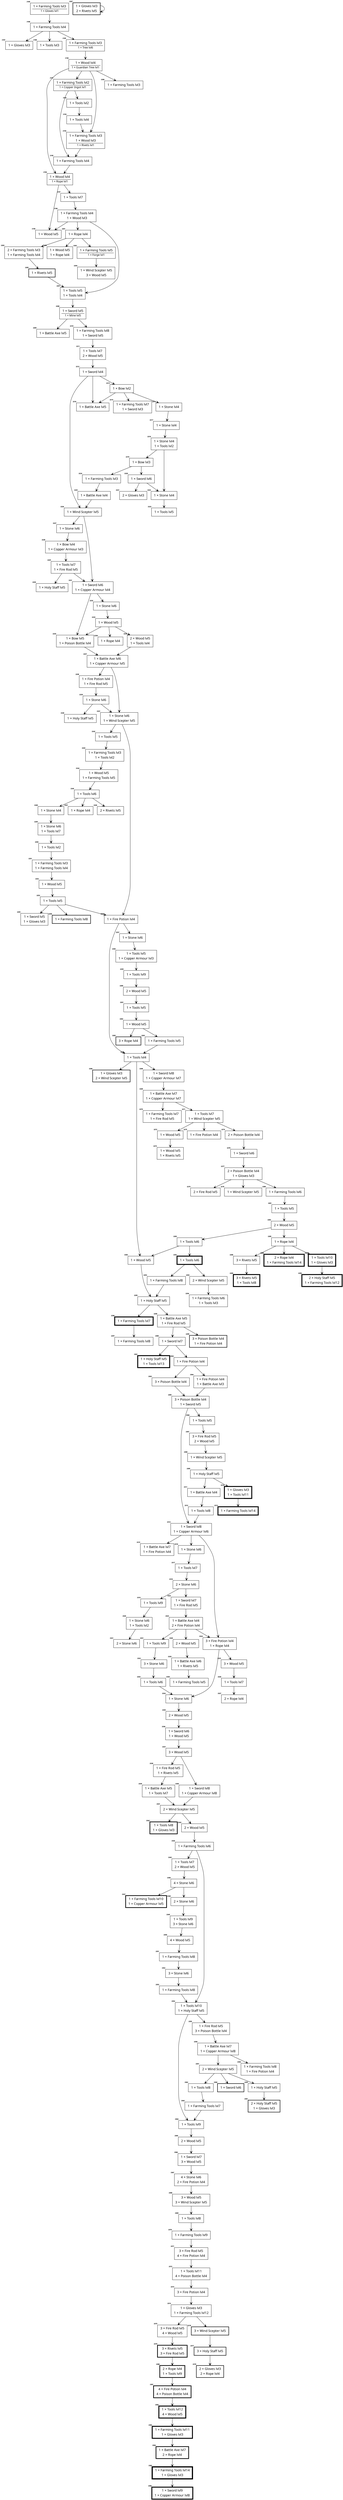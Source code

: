 digraph {
	node [shape=box, fontname="Charter", fontsize=14]
	edge [arrowhead=vee]
	2185 [penwidth=1.0, label=<<TABLE BORDER="0"><TR><TD>1 × Farming Tools lvl3</TD></TR><HR/><TR><TD><FONT POINT-SIZE="12">1 × Gloves lvl1</FONT></TD></TR></TABLE>>, xlabel=<<FONT POINT-SIZE="7"><B>\N</B></FONT>>]
	2186 [penwidth=1.0, label=<<TABLE BORDER="0"><TR><TD>1 × Farming Tools lvl4</TD></TR></TABLE>>, xlabel=<<FONT POINT-SIZE="7"><B>\N</B></FONT>>]
	2185 -> 2186
	2187 [penwidth=1.0, label=<<TABLE BORDER="0"><TR><TD>1 × Gloves lvl3</TD></TR></TABLE>>, xlabel=<<FONT POINT-SIZE="7"><B>\N</B></FONT>>]
	2186 -> 2187
	2188 [penwidth=1.0, label=<<TABLE BORDER="0"><TR><TD>1 × Tools lvl3</TD></TR></TABLE>>, xlabel=<<FONT POINT-SIZE="7"><B>\N</B></FONT>>]
	2186 -> 2188
	2189 [penwidth=1.0, label=<<TABLE BORDER="0"><TR><TD>1 × Farming Tools lvl3</TD></TR><HR/><TR><TD><FONT POINT-SIZE="12">1 × Tree lvl6</FONT></TD></TR></TABLE>>, xlabel=<<FONT POINT-SIZE="7"><B>\N</B></FONT>>]
	2186 -> 2189
	2190 [penwidth=1.0, label=<<TABLE BORDER="0"><TR><TD>1 × Wood lvl4</TD></TR><HR/><TR><TD><FONT POINT-SIZE="12">1 × Guardian Tree lvl1</FONT></TD></TR></TABLE>>, xlabel=<<FONT POINT-SIZE="7"><B>\N</B></FONT>>]
	2189 -> 2190
	2191 [penwidth=1.0, label=<<TABLE BORDER="0"><TR><TD>1 × Farming Tools lvl2</TD></TR><HR/><TR><TD><FONT POINT-SIZE="12">1 × Copper Ingot lvl1</FONT></TD></TR></TABLE>>, xlabel=<<FONT POINT-SIZE="7"><B>\N</B></FONT>>]
	2190 -> 2191
	2192 [penwidth=1.0, label=<<TABLE BORDER="0"><TR><TD>1 × Tools lvl2</TD></TR></TABLE>>, xlabel=<<FONT POINT-SIZE="7"><B>\N</B></FONT>>]
	2191 -> 2192
	2193 [penwidth=1.0, label=<<TABLE BORDER="0"><TR><TD>1 × Tools lvl4</TD></TR></TABLE>>, xlabel=<<FONT POINT-SIZE="7"><B>\N</B></FONT>>]
	2192 -> 2193
	2194 [penwidth=1.0, label=<<TABLE BORDER="0"><TR><TD>1 × Farming Tools lvl3</TD></TR><TR><TD>1 × Wood lvl3</TD></TR><HR/><TR><TD><FONT POINT-SIZE="12">1 × Rivets lvl1</FONT></TD></TR></TABLE>>, xlabel=<<FONT POINT-SIZE="7"><B>\N</B></FONT>>]
	2190 -> 2194
	2193 -> 2194
	2195 [penwidth=1.0, label=<<TABLE BORDER="0"><TR><TD>1 × Farming Tools lvl4</TD></TR></TABLE>>, xlabel=<<FONT POINT-SIZE="7"><B>\N</B></FONT>>]
	2194 -> 2195
	2191 -> 2195
	2196 [penwidth=1.0, label=<<TABLE BORDER="0"><TR><TD>1 × Wood lvl4</TD></TR><HR/><TR><TD><FONT POINT-SIZE="12">1 × Rope lvl1</FONT></TD></TR></TABLE>>, xlabel=<<FONT POINT-SIZE="7"><B>\N</B></FONT>>]
	2195 -> 2196
	2190 -> 2196
	2197 [penwidth=1.0, label=<<TABLE BORDER="0"><TR><TD>1 × Tools lvl7</TD></TR></TABLE>>, xlabel=<<FONT POINT-SIZE="7"><B>\N</B></FONT>>]
	2196 -> 2197
	2198 [penwidth=1.0, label=<<TABLE BORDER="0"><TR><TD>1 × Farming Tools lvl4</TD></TR><TR><TD>1 × Wood lvl3</TD></TR></TABLE>>, xlabel=<<FONT POINT-SIZE="7"><B>\N</B></FONT>>]
	2197 -> 2198
	2199 [penwidth=1.0, label=<<TABLE BORDER="0"><TR><TD>1 × Wood lvl5</TD></TR></TABLE>>, xlabel=<<FONT POINT-SIZE="7"><B>\N</B></FONT>>]
	2198 -> 2199
	2196 -> 2199
	2200 [penwidth=1.0, label=<<TABLE BORDER="0"><TR><TD>1 × Farming Tools lvl3</TD></TR></TABLE>>, xlabel=<<FONT POINT-SIZE="7"><B>\N</B></FONT>>]
	2190 -> 2200
	2201 [penwidth=1.0, label=<<TABLE BORDER="0"><TR><TD>1 × Rope lvl4</TD></TR></TABLE>>, xlabel=<<FONT POINT-SIZE="7"><B>\N</B></FONT>>]
	2198 -> 2201
	2202 [penwidth=1.0, label=<<TABLE BORDER="0"><TR><TD>1 × Farming Tools lvl5</TD></TR><HR/><TR><TD><FONT POINT-SIZE="12">1 × Forge lvl1</FONT></TD></TR></TABLE>>, xlabel=<<FONT POINT-SIZE="7"><B>\N</B></FONT>>]
	2201 -> 2202
	2203 [penwidth=1.0, label=<<TABLE BORDER="0"><TR><TD>2 × Farming Tools lvl3</TD></TR><TR><TD>1 × Farming Tools lvl4</TD></TR></TABLE>>, xlabel=<<FONT POINT-SIZE="7"><B>\N</B></FONT>>]
	2201 -> 2203
	2204 [penwidth=1.0, label=<<TABLE BORDER="0"><TR><TD>1 × Wind Scepter lvl5</TD></TR><TR><TD>3 × Wood lvl5</TD></TR></TABLE>>, xlabel=<<FONT POINT-SIZE="7"><B>\N</B></FONT>>]
	2202 -> 2204
	2205 [penwidth=2.0, label=<<TABLE BORDER="0"><TR><TD>1 × Rivets lvl5</TD></TR></TABLE>>, xlabel=<<FONT POINT-SIZE="7"><B>\N</B></FONT>>]
	2203 -> 2205
	2206 [penwidth=1.0, label=<<TABLE BORDER="0"><TR><TD>1 × Wood lvl5</TD></TR><TR><TD>1 × Rope lvl4</TD></TR></TABLE>>, xlabel=<<FONT POINT-SIZE="7"><B>\N</B></FONT>>]
	2201 -> 2206
	2207 [penwidth=1.0, label=<<TABLE BORDER="0"><TR><TD>1 × Tools lvl5</TD></TR><TR><TD>1 × Tools lvl4</TD></TR></TABLE>>, xlabel=<<FONT POINT-SIZE="7"><B>\N</B></FONT>>]
	2198 -> 2207
	2205 -> 2207
	2208 [penwidth=1.0, label=<<TABLE BORDER="0"><TR><TD>1 × Sword lvl5</TD></TR><HR/><TR><TD><FONT POINT-SIZE="12">1 × Mine lvl5</FONT></TD></TR></TABLE>>, xlabel=<<FONT POINT-SIZE="7"><B>\N</B></FONT>>]
	2207 -> 2208
	2209 [penwidth=1.0, label=<<TABLE BORDER="0"><TR><TD>1 × Battle Axe lvl5</TD></TR></TABLE>>, xlabel=<<FONT POINT-SIZE="7"><B>\N</B></FONT>>]
	2208 -> 2209
	2210 [penwidth=1.0, label=<<TABLE BORDER="0"><TR><TD>1 × Farming Tools lvl8</TD></TR><TR><TD>1 × Sword lvl5</TD></TR></TABLE>>, xlabel=<<FONT POINT-SIZE="7"><B>\N</B></FONT>>]
	2208 -> 2210
	2211 [penwidth=1.0, label=<<TABLE BORDER="0"><TR><TD>1 × Tools lvl7</TD></TR><TR><TD>2 × Wood lvl5</TD></TR></TABLE>>, xlabel=<<FONT POINT-SIZE="7"><B>\N</B></FONT>>]
	2210 -> 2211
	2212 [penwidth=1.0, label=<<TABLE BORDER="0"><TR><TD>1 × Sword lvl4</TD></TR></TABLE>>, xlabel=<<FONT POINT-SIZE="7"><B>\N</B></FONT>>]
	2211 -> 2212
	2213 [penwidth=1.0, label=<<TABLE BORDER="0"><TR><TD>1 × Bow lvl2</TD></TR></TABLE>>, xlabel=<<FONT POINT-SIZE="7"><B>\N</B></FONT>>]
	2212 -> 2213
	2214 [penwidth=1.0, label=<<TABLE BORDER="0"><TR><TD>1 × Farming Tools lvl7</TD></TR><TR><TD>1 × Sword lvl3</TD></TR></TABLE>>, xlabel=<<FONT POINT-SIZE="7"><B>\N</B></FONT>>]
	2213 -> 2214
	2215 [penwidth=1.0, label=<<TABLE BORDER="0"><TR><TD>1 × Stone lvl4</TD></TR></TABLE>>, xlabel=<<FONT POINT-SIZE="7"><B>\N</B></FONT>>]
	2213 -> 2215
	2216 [penwidth=1.0, label=<<TABLE BORDER="0"><TR><TD>1 × Battle Axe lvl5</TD></TR></TABLE>>, xlabel=<<FONT POINT-SIZE="7"><B>\N</B></FONT>>]
	2212 -> 2216
	2213 -> 2216
	2217 [penwidth=1.0, label=<<TABLE BORDER="0"><TR><TD>1 × Stone lvl4</TD></TR></TABLE>>, xlabel=<<FONT POINT-SIZE="7"><B>\N</B></FONT>>]
	2215 -> 2217
	2218 [penwidth=1.0, label=<<TABLE BORDER="0"><TR><TD>1 × Stone lvl4</TD></TR><TR><TD>1 × Tools lvl2</TD></TR></TABLE>>, xlabel=<<FONT POINT-SIZE="7"><B>\N</B></FONT>>]
	2217 -> 2218
	2219 [penwidth=1.0, label=<<TABLE BORDER="0"><TR><TD>1 × Bow lvl3</TD></TR></TABLE>>, xlabel=<<FONT POINT-SIZE="7"><B>\N</B></FONT>>]
	2218 -> 2219
	2220 [penwidth=1.0, label=<<TABLE BORDER="0"><TR><TD>1 × Sword lvl6</TD></TR></TABLE>>, xlabel=<<FONT POINT-SIZE="7"><B>\N</B></FONT>>]
	2219 -> 2220
	2221 [penwidth=1.0, label=<<TABLE BORDER="0"><TR><TD>2 × Gloves lvl3</TD></TR></TABLE>>, xlabel=<<FONT POINT-SIZE="7"><B>\N</B></FONT>>]
	2220 -> 2221
	2222 [penwidth=1.0, label=<<TABLE BORDER="0"><TR><TD>1 × Stone lvl4</TD></TR></TABLE>>, xlabel=<<FONT POINT-SIZE="7"><B>\N</B></FONT>>]
	2218 -> 2222
	2220 -> 2222
	2223 [penwidth=1.0, label=<<TABLE BORDER="0"><TR><TD>1 × Tools lvl5</TD></TR></TABLE>>, xlabel=<<FONT POINT-SIZE="7"><B>\N</B></FONT>>]
	2222 -> 2223
	2224 [penwidth=1.0, label=<<TABLE BORDER="0"><TR><TD>1 × Farming Tools lvl3</TD></TR></TABLE>>, xlabel=<<FONT POINT-SIZE="7"><B>\N</B></FONT>>]
	2219 -> 2224
	2225 [penwidth=1.0, label=<<TABLE BORDER="0"><TR><TD>1 × Battle Axe lvl4</TD></TR></TABLE>>, xlabel=<<FONT POINT-SIZE="7"><B>\N</B></FONT>>]
	2224 -> 2225
	2226 [penwidth=1.0, label=<<TABLE BORDER="0"><TR><TD>1 × Wind Scepter lvl5</TD></TR></TABLE>>, xlabel=<<FONT POINT-SIZE="7"><B>\N</B></FONT>>]
	2225 -> 2226
	2212 -> 2226
	2227 [penwidth=1.0, label=<<TABLE BORDER="0"><TR><TD>1 × Stone lvl6</TD></TR></TABLE>>, xlabel=<<FONT POINT-SIZE="7"><B>\N</B></FONT>>]
	2226 -> 2227
	2228 [penwidth=1.0, label=<<TABLE BORDER="0"><TR><TD>1 × Bow lvl4</TD></TR><TR><TD>1 × Copper Armour lvl3</TD></TR></TABLE>>, xlabel=<<FONT POINT-SIZE="7"><B>\N</B></FONT>>]
	2227 -> 2228
	2229 [penwidth=1.0, label=<<TABLE BORDER="0"><TR><TD>1 × Tools lvl7</TD></TR><TR><TD>1 × Fire Rod lvl5</TD></TR></TABLE>>, xlabel=<<FONT POINT-SIZE="7"><B>\N</B></FONT>>]
	2228 -> 2229
	2230 [penwidth=1.0, label=<<TABLE BORDER="0"><TR><TD>1 × Holy Staff lvl5</TD></TR></TABLE>>, xlabel=<<FONT POINT-SIZE="7"><B>\N</B></FONT>>]
	2229 -> 2230
	2231 [penwidth=1.0, label=<<TABLE BORDER="0"><TR><TD>1 × Sword lvl6</TD></TR><TR><TD>1 × Copper Armour lvl4</TD></TR></TABLE>>, xlabel=<<FONT POINT-SIZE="7"><B>\N</B></FONT>>]
	2229 -> 2231
	2226 -> 2231
	2232 [penwidth=1.0, label=<<TABLE BORDER="0"><TR><TD>1 × Stone lvl6</TD></TR></TABLE>>, xlabel=<<FONT POINT-SIZE="7"><B>\N</B></FONT>>]
	2231 -> 2232
	2233 [penwidth=1.0, label=<<TABLE BORDER="0"><TR><TD>1 × Wood lvl5</TD></TR></TABLE>>, xlabel=<<FONT POINT-SIZE="7"><B>\N</B></FONT>>]
	2232 -> 2233
	2234 [penwidth=1.0, label=<<TABLE BORDER="0"><TR><TD>1 × Bow lvl5</TD></TR><TR><TD>1 × Poison Bottle lvl4</TD></TR></TABLE>>, xlabel=<<FONT POINT-SIZE="7"><B>\N</B></FONT>>]
	2233 -> 2234
	2231 -> 2234
	2235 [penwidth=1.0, label=<<TABLE BORDER="0"><TR><TD>2 × Wood lvl5</TD></TR><TR><TD>1 × Tools lvl4</TD></TR></TABLE>>, xlabel=<<FONT POINT-SIZE="7"><B>\N</B></FONT>>]
	2233 -> 2235
	2236 [penwidth=1.0, label=<<TABLE BORDER="0"><TR><TD>1 × Rope lvl4</TD></TR></TABLE>>, xlabel=<<FONT POINT-SIZE="7"><B>\N</B></FONT>>]
	2233 -> 2236
	2237 [penwidth=1.0, label=<<TABLE BORDER="0"><TR><TD>1 × Battle Axe lvl6</TD></TR><TR><TD>1 × Copper Armour lvl5</TD></TR></TABLE>>, xlabel=<<FONT POINT-SIZE="7"><B>\N</B></FONT>>]
	2235 -> 2237
	2234 -> 2237
	2238 [penwidth=1.0, label=<<TABLE BORDER="0"><TR><TD>1 × Fire Potion lvl4</TD></TR><TR><TD>1 × Fire Rod lvl5</TD></TR></TABLE>>, xlabel=<<FONT POINT-SIZE="7"><B>\N</B></FONT>>]
	2237 -> 2238
	2239 [penwidth=1.0, label=<<TABLE BORDER="0"><TR><TD>1 × Stone lvl6</TD></TR></TABLE>>, xlabel=<<FONT POINT-SIZE="7"><B>\N</B></FONT>>]
	2238 -> 2239
	2240 [penwidth=1.0, label=<<TABLE BORDER="0"><TR><TD>1 × Holy Staff lvl5</TD></TR></TABLE>>, xlabel=<<FONT POINT-SIZE="7"><B>\N</B></FONT>>]
	2239 -> 2240
	2241 [penwidth=1.0, label=<<TABLE BORDER="0"><TR><TD>1 × Stone lvl6</TD></TR><TR><TD>1 × Wind Scepter lvl5</TD></TR></TABLE>>, xlabel=<<FONT POINT-SIZE="7"><B>\N</B></FONT>>]
	2239 -> 2241
	2237 -> 2241
	2242 [penwidth=1.0, label=<<TABLE BORDER="0"><TR><TD>1 × Tools lvl5</TD></TR></TABLE>>, xlabel=<<FONT POINT-SIZE="7"><B>\N</B></FONT>>]
	2241 -> 2242
	2243 [penwidth=1.0, label=<<TABLE BORDER="0"><TR><TD>1 × Farming Tools lvl3</TD></TR><TR><TD>1 × Tools lvl2</TD></TR></TABLE>>, xlabel=<<FONT POINT-SIZE="7"><B>\N</B></FONT>>]
	2242 -> 2243
	2244 [penwidth=1.0, label=<<TABLE BORDER="0"><TR><TD>1 × Wood lvl5</TD></TR><TR><TD>1 × Farming Tools lvl5</TD></TR></TABLE>>, xlabel=<<FONT POINT-SIZE="7"><B>\N</B></FONT>>]
	2243 -> 2244
	2245 [penwidth=1.0, label=<<TABLE BORDER="0"><TR><TD>1 × Tools lvl6</TD></TR></TABLE>>, xlabel=<<FONT POINT-SIZE="7"><B>\N</B></FONT>>]
	2244 -> 2245
	2246 [penwidth=1.0, label=<<TABLE BORDER="0"><TR><TD>2 × Rivets lvl5</TD></TR></TABLE>>, xlabel=<<FONT POINT-SIZE="7"><B>\N</B></FONT>>]
	2245 -> 2246
	2247 [penwidth=1.0, label=<<TABLE BORDER="0"><TR><TD>1 × Rope lvl4</TD></TR></TABLE>>, xlabel=<<FONT POINT-SIZE="7"><B>\N</B></FONT>>]
	2245 -> 2247
	2248 [penwidth=1.0, label=<<TABLE BORDER="0"><TR><TD>1 × Stone lvl4</TD></TR></TABLE>>, xlabel=<<FONT POINT-SIZE="7"><B>\N</B></FONT>>]
	2245 -> 2248
	2249 [penwidth=1.0, label=<<TABLE BORDER="0"><TR><TD>1 × Stone lvl6</TD></TR><TR><TD>1 × Tools lvl7</TD></TR></TABLE>>, xlabel=<<FONT POINT-SIZE="7"><B>\N</B></FONT>>]
	2248 -> 2249
	2250 [penwidth=1.0, label=<<TABLE BORDER="0"><TR><TD>1 × Tools lvl2</TD></TR></TABLE>>, xlabel=<<FONT POINT-SIZE="7"><B>\N</B></FONT>>]
	2249 -> 2250
	2251 [penwidth=1.0, label=<<TABLE BORDER="0"><TR><TD>1 × Farming Tools lvl3</TD></TR><TR><TD>1 × Farming Tools lvl4</TD></TR></TABLE>>, xlabel=<<FONT POINT-SIZE="7"><B>\N</B></FONT>>]
	2250 -> 2251
	2252 [penwidth=1.0, label=<<TABLE BORDER="0"><TR><TD>1 × Wood lvl5</TD></TR></TABLE>>, xlabel=<<FONT POINT-SIZE="7"><B>\N</B></FONT>>]
	2251 -> 2252
	2253 [penwidth=1.0, label=<<TABLE BORDER="0"><TR><TD>1 × Tools lvl5</TD></TR></TABLE>>, xlabel=<<FONT POINT-SIZE="7"><B>\N</B></FONT>>]
	2252 -> 2253
	2254 [penwidth=1.0, label=<<TABLE BORDER="0"><TR><TD>1 × Fire Potion lvl4</TD></TR></TABLE>>, xlabel=<<FONT POINT-SIZE="7"><B>\N</B></FONT>>]
	2253 -> 2254
	2241 -> 2254
	2255 [penwidth=1.0, label=<<TABLE BORDER="0"><TR><TD>1 × Sword lvl5</TD></TR><TR><TD>1 × Gloves lvl3</TD></TR></TABLE>>, xlabel=<<FONT POINT-SIZE="7"><B>\N</B></FONT>>]
	2253 -> 2255
	2256 [penwidth=2.0, label=<<TABLE BORDER="0"><TR><TD>1 × Farming Tools lvl8</TD></TR></TABLE>>, xlabel=<<FONT POINT-SIZE="7"><B>\N</B></FONT>>]
	2253 -> 2256
	2257 [penwidth=1.0, label=<<TABLE BORDER="0"><TR><TD>1 × Stone lvl6</TD></TR></TABLE>>, xlabel=<<FONT POINT-SIZE="7"><B>\N</B></FONT>>]
	2254 -> 2257
	2258 [penwidth=1.0, label=<<TABLE BORDER="0"><TR><TD>1 × Tools lvl5</TD></TR><TR><TD>1 × Copper Armour lvl3</TD></TR></TABLE>>, xlabel=<<FONT POINT-SIZE="7"><B>\N</B></FONT>>]
	2257 -> 2258
	2259 [penwidth=1.0, label=<<TABLE BORDER="0"><TR><TD>1 × Tools lvl9</TD></TR></TABLE>>, xlabel=<<FONT POINT-SIZE="7"><B>\N</B></FONT>>]
	2258 -> 2259
	2260 [penwidth=1.0, label=<<TABLE BORDER="0"><TR><TD>2 × Wood lvl5</TD></TR></TABLE>>, xlabel=<<FONT POINT-SIZE="7"><B>\N</B></FONT>>]
	2259 -> 2260
	2261 [penwidth=1.0, label=<<TABLE BORDER="0"><TR><TD>1 × Tools lvl5</TD></TR></TABLE>>, xlabel=<<FONT POINT-SIZE="7"><B>\N</B></FONT>>]
	2260 -> 2261
	2262 [penwidth=1.0, label=<<TABLE BORDER="0"><TR><TD>1 × Wood lvl5</TD></TR></TABLE>>, xlabel=<<FONT POINT-SIZE="7"><B>\N</B></FONT>>]
	2261 -> 2262
	2263 [penwidth=1.0, label=<<TABLE BORDER="0"><TR><TD>1 × Farming Tools lvl5</TD></TR></TABLE>>, xlabel=<<FONT POINT-SIZE="7"><B>\N</B></FONT>>]
	2262 -> 2263
	2264 [penwidth=1.0, label=<<TABLE BORDER="0"><TR><TD>1 × Tools lvl4</TD></TR></TABLE>>, xlabel=<<FONT POINT-SIZE="7"><B>\N</B></FONT>>]
	2263 -> 2264
	2254 -> 2264
	2265 [penwidth=2.0, label=<<TABLE BORDER="0"><TR><TD>3 × Rope lvl4</TD></TR></TABLE>>, xlabel=<<FONT POINT-SIZE="7"><B>\N</B></FONT>>]
	2262 -> 2265
	2266 [penwidth=2.0, label=<<TABLE BORDER="0"><TR><TD>1 × Gloves lvl3</TD></TR><TR><TD>2 × Wind Scepter lvl5</TD></TR></TABLE>>, xlabel=<<FONT POINT-SIZE="7"><B>\N</B></FONT>>]
	2264 -> 2266
	2267 [penwidth=2.0, label=<<TABLE BORDER="0"><TR><TD>1 × Gloves lvl3</TD></TR><TR><TD>2 × Rivets lvl5</TD></TR></TABLE>>, xlabel=<<FONT POINT-SIZE="7"><B>\N</B></FONT>>]
	2267 -> 2267
	2268 [penwidth=1.0, label=<<TABLE BORDER="0"><TR><TD>1 × Sword lvl8</TD></TR><TR><TD>1 × Copper Armour lvl7</TD></TR></TABLE>>, xlabel=<<FONT POINT-SIZE="7"><B>\N</B></FONT>>]
	2264 -> 2268
	2269 [penwidth=1.0, label=<<TABLE BORDER="0"><TR><TD>1 × Battle Axe lvl7</TD></TR><TR><TD>1 × Copper Armour lvl7</TD></TR></TABLE>>, xlabel=<<FONT POINT-SIZE="7"><B>\N</B></FONT>>]
	2268 -> 2269
	2270 [penwidth=1.0, label=<<TABLE BORDER="0"><TR><TD>1 × Farming Tools lvl7</TD></TR><TR><TD>1 × Fire Rod lvl5</TD></TR></TABLE>>, xlabel=<<FONT POINT-SIZE="7"><B>\N</B></FONT>>]
	2269 -> 2270
	2271 [penwidth=1.0, label=<<TABLE BORDER="0"><TR><TD>1 × Tools lvl7</TD></TR><TR><TD>1 × Wind Scepter lvl5</TD></TR></TABLE>>, xlabel=<<FONT POINT-SIZE="7"><B>\N</B></FONT>>]
	2269 -> 2271
	2272 [penwidth=1.0, label=<<TABLE BORDER="0"><TR><TD>1 × Wood lvl5</TD></TR></TABLE>>, xlabel=<<FONT POINT-SIZE="7"><B>\N</B></FONT>>]
	2271 -> 2272
	2273 [penwidth=1.0, label=<<TABLE BORDER="0"><TR><TD>1 × Wood lvl5</TD></TR><TR><TD>1 × Rivets lvl5</TD></TR></TABLE>>, xlabel=<<FONT POINT-SIZE="7"><B>\N</B></FONT>>]
	2272 -> 2273
	2274 [penwidth=1.0, label=<<TABLE BORDER="0"><TR><TD>2 × Poison Bottle lvl4</TD></TR></TABLE>>, xlabel=<<FONT POINT-SIZE="7"><B>\N</B></FONT>>]
	2271 -> 2274
	2275 [penwidth=1.0, label=<<TABLE BORDER="0"><TR><TD>1 × Fire Potion lvl4</TD></TR></TABLE>>, xlabel=<<FONT POINT-SIZE="7"><B>\N</B></FONT>>]
	2271 -> 2275
	2276 [penwidth=1.0, label=<<TABLE BORDER="0"><TR><TD>1 × Sword lvl6</TD></TR></TABLE>>, xlabel=<<FONT POINT-SIZE="7"><B>\N</B></FONT>>]
	2274 -> 2276
	2277 [penwidth=1.0, label=<<TABLE BORDER="0"><TR><TD>2 × Poison Bottle lvl4</TD></TR><TR><TD>1 × Gloves lvl3</TD></TR></TABLE>>, xlabel=<<FONT POINT-SIZE="7"><B>\N</B></FONT>>]
	2276 -> 2277
	2278 [penwidth=1.0, label=<<TABLE BORDER="0"><TR><TD>1 × Wind Scepter lvl5</TD></TR></TABLE>>, xlabel=<<FONT POINT-SIZE="7"><B>\N</B></FONT>>]
	2277 -> 2278
	2279 [penwidth=1.0, label=<<TABLE BORDER="0"><TR><TD>2 × Fire Rod lvl5</TD></TR></TABLE>>, xlabel=<<FONT POINT-SIZE="7"><B>\N</B></FONT>>]
	2277 -> 2279
	2280 [penwidth=1.0, label=<<TABLE BORDER="0"><TR><TD>1 × Farming Tools lvl6</TD></TR></TABLE>>, xlabel=<<FONT POINT-SIZE="7"><B>\N</B></FONT>>]
	2277 -> 2280
	2281 [penwidth=1.0, label=<<TABLE BORDER="0"><TR><TD>1 × Tools lvl5</TD></TR></TABLE>>, xlabel=<<FONT POINT-SIZE="7"><B>\N</B></FONT>>]
	2280 -> 2281
	2282 [penwidth=1.0, label=<<TABLE BORDER="0"><TR><TD>2 × Wood lvl5</TD></TR></TABLE>>, xlabel=<<FONT POINT-SIZE="7"><B>\N</B></FONT>>]
	2281 -> 2282
	2283 [penwidth=1.0, label=<<TABLE BORDER="0"><TR><TD>1 × Tools lvl6</TD></TR></TABLE>>, xlabel=<<FONT POINT-SIZE="7"><B>\N</B></FONT>>]
	2282 -> 2283
	2284 [penwidth=1.0, label=<<TABLE BORDER="0"><TR><TD>1 × Wood lvl5</TD></TR></TABLE>>, xlabel=<<FONT POINT-SIZE="7"><B>\N</B></FONT>>]
	2283 -> 2284
	2264 -> 2284
	2285 [penwidth=1.0, label=<<TABLE BORDER="0"><TR><TD>1 × Rope lvl4</TD></TR></TABLE>>, xlabel=<<FONT POINT-SIZE="7"><B>\N</B></FONT>>]
	2282 -> 2285
	2286 [penwidth=1.0, label=<<TABLE BORDER="0"><TR><TD>3 × Rivets lvl5</TD></TR></TABLE>>, xlabel=<<FONT POINT-SIZE="7"><B>\N</B></FONT>>]
	2285 -> 2286
	2287 [penwidth=4.0, label=<<TABLE BORDER="0"><TR><TD>1 × Tools lvl10</TD></TR><TR><TD>1 × Gloves lvl3</TD></TR></TABLE>>, xlabel=<<FONT POINT-SIZE="7"><B>\N</B></FONT>>]
	2285 -> 2287
	2288 [penwidth=4.0, label=<<TABLE BORDER="0"><TR><TD>2 × Rope lvl4</TD></TR><TR><TD>1 × Farming Tools lvl14</TD></TR></TABLE>>, xlabel=<<FONT POINT-SIZE="7"><B>\N</B></FONT>>]
	2285 -> 2288
	2289 [penwidth=4.0, label=<<TABLE BORDER="0"><TR><TD>3 × Rivets lvl5</TD></TR><TR><TD>1 × Tools lvl8</TD></TR></TABLE>>, xlabel=<<FONT POINT-SIZE="7"><B>\N</B></FONT>>]
	2286 -> 2289
	2290 [penwidth=4.0, label=<<TABLE BORDER="0"><TR><TD>2 × Holy Staff lvl5</TD></TR><TR><TD>1 × Farming Tools lvl12</TD></TR></TABLE>>, xlabel=<<FONT POINT-SIZE="7"><B>\N</B></FONT>>]
	2287 -> 2290
	2291 [penwidth=4.0, label=<<TABLE BORDER="0"><TR><TD>1 × Tools lvl6</TD></TR></TABLE>>, xlabel=<<FONT POINT-SIZE="7"><B>\N</B></FONT>>]
	2283 -> 2291
	2292 [penwidth=1.0, label=<<TABLE BORDER="0"><TR><TD>2 × Wind Scepter lvl5</TD></TR></TABLE>>, xlabel=<<FONT POINT-SIZE="7"><B>\N</B></FONT>>]
	2291 -> 2292
	2293 [penwidth=1.0, label=<<TABLE BORDER="0"><TR><TD>1 × Farming Tools lvl8</TD></TR></TABLE>>, xlabel=<<FONT POINT-SIZE="7"><B>\N</B></FONT>>]
	2291 -> 2293
	2294 [penwidth=1.0, label=<<TABLE BORDER="0"><TR><TD>1 × Farming Tools lvl6</TD></TR><TR><TD>1 × Tools lvl3</TD></TR></TABLE>>, xlabel=<<FONT POINT-SIZE="7"><B>\N</B></FONT>>]
	2292 -> 2294
	2295 [penwidth=1.0, label=<<TABLE BORDER="0"><TR><TD>1 × Holy Staff lvl5</TD></TR></TABLE>>, xlabel=<<FONT POINT-SIZE="7"><B>\N</B></FONT>>]
	2293 -> 2295
	2284 -> 2295
	2296 [penwidth=4.0, label=<<TABLE BORDER="0"><TR><TD>1 × Farming Tools lvl7</TD></TR></TABLE>>, xlabel=<<FONT POINT-SIZE="7"><B>\N</B></FONT>>]
	2295 -> 2296
	2297 [penwidth=1.0, label=<<TABLE BORDER="0"><TR><TD>1 × Farming Tools lvl8</TD></TR></TABLE>>, xlabel=<<FONT POINT-SIZE="7"><B>\N</B></FONT>>]
	2296 -> 2297
	2298 [penwidth=1.0, label=<<TABLE BORDER="0"><TR><TD>1 × Battle Axe lvl5</TD></TR><TR><TD>1 × Fire Rod lvl5</TD></TR></TABLE>>, xlabel=<<FONT POINT-SIZE="7"><B>\N</B></FONT>>]
	2295 -> 2298
	2299 [penwidth=2.0, label=<<TABLE BORDER="0"><TR><TD>3 × Poison Bottle lvl4</TD></TR><TR><TD>1 × Fire Potion lvl4</TD></TR></TABLE>>, xlabel=<<FONT POINT-SIZE="7"><B>\N</B></FONT>>]
	2298 -> 2299
	2300 [penwidth=1.0, label=<<TABLE BORDER="0"><TR><TD>1 × Sword lvl7</TD></TR></TABLE>>, xlabel=<<FONT POINT-SIZE="7"><B>\N</B></FONT>>]
	2298 -> 2300
	2301 [penwidth=4.0, label=<<TABLE BORDER="0"><TR><TD>1 × Holy Staff lvl5</TD></TR><TR><TD>1 × Tools lvl13</TD></TR></TABLE>>, xlabel=<<FONT POINT-SIZE="7"><B>\N</B></FONT>>]
	2300 -> 2301
	2302 [penwidth=1.0, label=<<TABLE BORDER="0"><TR><TD>1 × Fire Potion lvl4</TD></TR></TABLE>>, xlabel=<<FONT POINT-SIZE="7"><B>\N</B></FONT>>]
	2300 -> 2302
	2303 [penwidth=1.0, label=<<TABLE BORDER="0"><TR><TD>3 × Poison Bottle lvl4</TD></TR></TABLE>>, xlabel=<<FONT POINT-SIZE="7"><B>\N</B></FONT>>]
	2302 -> 2303
	2304 [penwidth=1.0, label=<<TABLE BORDER="0"><TR><TD>1 × Fire Potion lvl4</TD></TR><TR><TD>1 × Battle Axe lvl3</TD></TR></TABLE>>, xlabel=<<FONT POINT-SIZE="7"><B>\N</B></FONT>>]
	2302 -> 2304
	2305 [penwidth=1.0, label=<<TABLE BORDER="0"><TR><TD>3 × Poison Bottle lvl4</TD></TR><TR><TD>1 × Sword lvl5</TD></TR></TABLE>>, xlabel=<<FONT POINT-SIZE="7"><B>\N</B></FONT>>]
	2303 -> 2305
	2304 -> 2305
	2306 [penwidth=1.0, label=<<TABLE BORDER="0"><TR><TD>1 × Tools lvl5</TD></TR></TABLE>>, xlabel=<<FONT POINT-SIZE="7"><B>\N</B></FONT>>]
	2305 -> 2306
	2307 [penwidth=1.0, label=<<TABLE BORDER="0"><TR><TD>3 × Fire Rod lvl5</TD></TR><TR><TD>2 × Wood lvl5</TD></TR></TABLE>>, xlabel=<<FONT POINT-SIZE="7"><B>\N</B></FONT>>]
	2306 -> 2307
	2308 [penwidth=1.0, label=<<TABLE BORDER="0"><TR><TD>1 × Wind Scepter lvl5</TD></TR></TABLE>>, xlabel=<<FONT POINT-SIZE="7"><B>\N</B></FONT>>]
	2307 -> 2308
	2309 [penwidth=1.0, label=<<TABLE BORDER="0"><TR><TD>1 × Holy Staff lvl5</TD></TR></TABLE>>, xlabel=<<FONT POINT-SIZE="7"><B>\N</B></FONT>>]
	2308 -> 2309
	2310 [penwidth=4.0, label=<<TABLE BORDER="0"><TR><TD>1 × Gloves lvl3</TD></TR><TR><TD>1 × Tools lvl11</TD></TR></TABLE>>, xlabel=<<FONT POINT-SIZE="7"><B>\N</B></FONT>>]
	2309 -> 2310
	2311 [penwidth=1.0, label=<<TABLE BORDER="0"><TR><TD>1 × Battle Axe lvl4</TD></TR></TABLE>>, xlabel=<<FONT POINT-SIZE="7"><B>\N</B></FONT>>]
	2309 -> 2311
	2312 [penwidth=1.0, label=<<TABLE BORDER="0"><TR><TD>1 × Tools lvl8</TD></TR></TABLE>>, xlabel=<<FONT POINT-SIZE="7"><B>\N</B></FONT>>]
	2311 -> 2312
	2313 [penwidth=4.0, label=<<TABLE BORDER="0"><TR><TD>1 × Farming Tools lvl14</TD></TR></TABLE>>, xlabel=<<FONT POINT-SIZE="7"><B>\N</B></FONT>>]
	2310 -> 2313
	2314 [penwidth=1.0, label=<<TABLE BORDER="0"><TR><TD>1 × Sword lvl8</TD></TR><TR><TD>1 × Copper Armour lvl6</TD></TR></TABLE>>, xlabel=<<FONT POINT-SIZE="7"><B>\N</B></FONT>>]
	2312 -> 2314
	2305 -> 2314
	2315 [penwidth=1.0, label=<<TABLE BORDER="0"><TR><TD>1 × Battle Axe lvl7</TD></TR><TR><TD>1 × Fire Potion lvl4</TD></TR></TABLE>>, xlabel=<<FONT POINT-SIZE="7"><B>\N</B></FONT>>]
	2314 -> 2315
	2316 [penwidth=1.0, label=<<TABLE BORDER="0"><TR><TD>1 × Stone lvl6</TD></TR></TABLE>>, xlabel=<<FONT POINT-SIZE="7"><B>\N</B></FONT>>]
	2314 -> 2316
	2317 [penwidth=1.0, label=<<TABLE BORDER="0"><TR><TD>1 × Tools lvl7</TD></TR></TABLE>>, xlabel=<<FONT POINT-SIZE="7"><B>\N</B></FONT>>]
	2316 -> 2317
	2318 [penwidth=1.0, label=<<TABLE BORDER="0"><TR><TD>2 × Stone lvl6</TD></TR></TABLE>>, xlabel=<<FONT POINT-SIZE="7"><B>\N</B></FONT>>]
	2317 -> 2318
	2319 [penwidth=1.0, label=<<TABLE BORDER="0"><TR><TD>1 × Tools lvl9</TD></TR></TABLE>>, xlabel=<<FONT POINT-SIZE="7"><B>\N</B></FONT>>]
	2318 -> 2319
	2320 [penwidth=1.0, label=<<TABLE BORDER="0"><TR><TD>1 × Stone lvl6</TD></TR><TR><TD>1 × Tools lvl2</TD></TR></TABLE>>, xlabel=<<FONT POINT-SIZE="7"><B>\N</B></FONT>>]
	2319 -> 2320
	2321 [penwidth=1.0, label=<<TABLE BORDER="0"><TR><TD>2 × Stone lvl6</TD></TR></TABLE>>, xlabel=<<FONT POINT-SIZE="7"><B>\N</B></FONT>>]
	2320 -> 2321
	2322 [penwidth=1.0, label=<<TABLE BORDER="0"><TR><TD>1 × Sword lvl7</TD></TR><TR><TD>1 × Fire Rod lvl5</TD></TR></TABLE>>, xlabel=<<FONT POINT-SIZE="7"><B>\N</B></FONT>>]
	2318 -> 2322
	2323 [penwidth=1.0, label=<<TABLE BORDER="0"><TR><TD>1 × Battle Axe lvl4</TD></TR><TR><TD>2 × Fire Potion lvl4</TD></TR></TABLE>>, xlabel=<<FONT POINT-SIZE="7"><B>\N</B></FONT>>]
	2322 -> 2323
	2324 [penwidth=1.0, label=<<TABLE BORDER="0"><TR><TD>3 × Fire Potion lvl4</TD></TR><TR><TD>1 × Rope lvl4</TD></TR></TABLE>>, xlabel=<<FONT POINT-SIZE="7"><B>\N</B></FONT>>]
	2323 -> 2324
	2314 -> 2324
	2325 [penwidth=1.0, label=<<TABLE BORDER="0"><TR><TD>3 × Wood lvl5</TD></TR></TABLE>>, xlabel=<<FONT POINT-SIZE="7"><B>\N</B></FONT>>]
	2324 -> 2325
	2326 [penwidth=1.0, label=<<TABLE BORDER="0"><TR><TD>1 × Tools lvl7</TD></TR></TABLE>>, xlabel=<<FONT POINT-SIZE="7"><B>\N</B></FONT>>]
	2325 -> 2326
	2327 [penwidth=1.0, label=<<TABLE BORDER="0"><TR><TD>2 × Rope lvl4</TD></TR></TABLE>>, xlabel=<<FONT POINT-SIZE="7"><B>\N</B></FONT>>]
	2326 -> 2327
	2328 [penwidth=1.0, label=<<TABLE BORDER="0"><TR><TD>2 × Wood lvl5</TD></TR></TABLE>>, xlabel=<<FONT POINT-SIZE="7"><B>\N</B></FONT>>]
	2323 -> 2328
	2329 [penwidth=1.0, label=<<TABLE BORDER="0"><TR><TD>1 × Battle Axe lvl6</TD></TR><TR><TD>1 × Rivets lvl5</TD></TR></TABLE>>, xlabel=<<FONT POINT-SIZE="7"><B>\N</B></FONT>>]
	2328 -> 2329
	2330 [penwidth=1.0, label=<<TABLE BORDER="0"><TR><TD>1 × Farming Tools lvl5</TD></TR></TABLE>>, xlabel=<<FONT POINT-SIZE="7"><B>\N</B></FONT>>]
	2329 -> 2330
	2331 [penwidth=1.0, label=<<TABLE BORDER="0"><TR><TD>1 × Tools lvl9</TD></TR></TABLE>>, xlabel=<<FONT POINT-SIZE="7"><B>\N</B></FONT>>]
	2323 -> 2331
	2332 [penwidth=1.0, label=<<TABLE BORDER="0"><TR><TD>3 × Stone lvl6</TD></TR></TABLE>>, xlabel=<<FONT POINT-SIZE="7"><B>\N</B></FONT>>]
	2331 -> 2332
	2333 [penwidth=1.0, label=<<TABLE BORDER="0"><TR><TD>1 × Tools lvl6</TD></TR></TABLE>>, xlabel=<<FONT POINT-SIZE="7"><B>\N</B></FONT>>]
	2332 -> 2333
	2334 [penwidth=1.0, label=<<TABLE BORDER="0"><TR><TD>1 × Stone lvl6</TD></TR></TABLE>>, xlabel=<<FONT POINT-SIZE="7"><B>\N</B></FONT>>]
	2333 -> 2334
	2324 -> 2334
	2335 [penwidth=1.0, label=<<TABLE BORDER="0"><TR><TD>2 × Wood lvl5</TD></TR></TABLE>>, xlabel=<<FONT POINT-SIZE="7"><B>\N</B></FONT>>]
	2334 -> 2335
	2336 [penwidth=1.0, label=<<TABLE BORDER="0"><TR><TD>1 × Sword lvl6</TD></TR><TR><TD>1 × Wood lvl5</TD></TR></TABLE>>, xlabel=<<FONT POINT-SIZE="7"><B>\N</B></FONT>>]
	2335 -> 2336
	2337 [penwidth=1.0, label=<<TABLE BORDER="0"><TR><TD>3 × Wood lvl5</TD></TR></TABLE>>, xlabel=<<FONT POINT-SIZE="7"><B>\N</B></FONT>>]
	2336 -> 2337
	2338 [penwidth=1.0, label=<<TABLE BORDER="0"><TR><TD>1 × Fire Rod lvl5</TD></TR><TR><TD>1 × Rivets lvl5</TD></TR></TABLE>>, xlabel=<<FONT POINT-SIZE="7"><B>\N</B></FONT>>]
	2337 -> 2338
	2339 [penwidth=1.0, label=<<TABLE BORDER="0"><TR><TD>1 × Battle Axe lvl5</TD></TR><TR><TD>1 × Tools lvl7</TD></TR></TABLE>>, xlabel=<<FONT POINT-SIZE="7"><B>\N</B></FONT>>]
	2338 -> 2339
	2340 [penwidth=1.0, label=<<TABLE BORDER="0"><TR><TD>1 × Sword lvl8</TD></TR><TR><TD>1 × Copper Armour lvl8</TD></TR></TABLE>>, xlabel=<<FONT POINT-SIZE="7"><B>\N</B></FONT>>]
	2337 -> 2340
	2341 [penwidth=1.0, label=<<TABLE BORDER="0"><TR><TD>2 × Wind Scepter lvl5</TD></TR></TABLE>>, xlabel=<<FONT POINT-SIZE="7"><B>\N</B></FONT>>]
	2340 -> 2341
	2339 -> 2341
	2342 [penwidth=3.0, label=<<TABLE BORDER="0"><TR><TD>1 × Tools lvl8</TD></TR><TR><TD>1 × Gloves lvl3</TD></TR></TABLE>>, xlabel=<<FONT POINT-SIZE="7"><B>\N</B></FONT>>]
	2341 -> 2342
	2343 [penwidth=1.0, label=<<TABLE BORDER="0"><TR><TD>2 × Wood lvl5</TD></TR></TABLE>>, xlabel=<<FONT POINT-SIZE="7"><B>\N</B></FONT>>]
	2341 -> 2343
	2344 [penwidth=1.0, label=<<TABLE BORDER="0"><TR><TD>1 × Farming Tools lvl6</TD></TR></TABLE>>, xlabel=<<FONT POINT-SIZE="7"><B>\N</B></FONT>>]
	2343 -> 2344
	2345 [penwidth=1.0, label=<<TABLE BORDER="0"><TR><TD>1 × Tools lvl7</TD></TR><TR><TD>2 × Wood lvl5</TD></TR></TABLE>>, xlabel=<<FONT POINT-SIZE="7"><B>\N</B></FONT>>]
	2344 -> 2345
	2346 [penwidth=1.0, label=<<TABLE BORDER="0"><TR><TD>4 × Stone lvl6</TD></TR></TABLE>>, xlabel=<<FONT POINT-SIZE="7"><B>\N</B></FONT>>]
	2345 -> 2346
	2347 [penwidth=3.0, label=<<TABLE BORDER="0"><TR><TD>1 × Farming Tools lvl10</TD></TR><TR><TD>1 × Copper Armour lvl5</TD></TR></TABLE>>, xlabel=<<FONT POINT-SIZE="7"><B>\N</B></FONT>>]
	2346 -> 2347
	2348 [penwidth=1.0, label=<<TABLE BORDER="0"><TR><TD>2 × Stone lvl6</TD></TR></TABLE>>, xlabel=<<FONT POINT-SIZE="7"><B>\N</B></FONT>>]
	2346 -> 2348
	2349 [penwidth=1.0, label=<<TABLE BORDER="0"><TR><TD>1 × Tools lvl9</TD></TR><TR><TD>3 × Stone lvl6</TD></TR></TABLE>>, xlabel=<<FONT POINT-SIZE="7"><B>\N</B></FONT>>]
	2348 -> 2349
	2350 [penwidth=1.0, label=<<TABLE BORDER="0"><TR><TD>4 × Wood lvl5</TD></TR></TABLE>>, xlabel=<<FONT POINT-SIZE="7"><B>\N</B></FONT>>]
	2349 -> 2350
	2351 [penwidth=1.0, label=<<TABLE BORDER="0"><TR><TD>1 × Farming Tools lvl8</TD></TR></TABLE>>, xlabel=<<FONT POINT-SIZE="7"><B>\N</B></FONT>>]
	2350 -> 2351
	2352 [penwidth=1.0, label=<<TABLE BORDER="0"><TR><TD>3 × Stone lvl6</TD></TR></TABLE>>, xlabel=<<FONT POINT-SIZE="7"><B>\N</B></FONT>>]
	2351 -> 2352
	2353 [penwidth=1.0, label=<<TABLE BORDER="0"><TR><TD>1 × Farming Tools lvl8</TD></TR></TABLE>>, xlabel=<<FONT POINT-SIZE="7"><B>\N</B></FONT>>]
	2352 -> 2353
	2354 [penwidth=1.0, label=<<TABLE BORDER="0"><TR><TD>1 × Tools lvl10</TD></TR><TR><TD>1 × Holy Staff lvl5</TD></TR></TABLE>>, xlabel=<<FONT POINT-SIZE="7"><B>\N</B></FONT>>]
	2353 -> 2354
	2344 -> 2354
	2355 [penwidth=1.0, label=<<TABLE BORDER="0"><TR><TD>1 × Fire Rod lvl5</TD></TR><TR><TD>3 × Poison Bottle lvl4</TD></TR></TABLE>>, xlabel=<<FONT POINT-SIZE="7"><B>\N</B></FONT>>]
	2354 -> 2355
	2356 [penwidth=1.0, label=<<TABLE BORDER="0"><TR><TD>1 × Battle Axe lvl7</TD></TR><TR><TD>1 × Copper Armour lvl8</TD></TR></TABLE>>, xlabel=<<FONT POINT-SIZE="7"><B>\N</B></FONT>>]
	2355 -> 2356
	2357 [penwidth=1.0, label=<<TABLE BORDER="0"><TR><TD>2 × Wind Scepter lvl5</TD></TR></TABLE>>, xlabel=<<FONT POINT-SIZE="7"><B>\N</B></FONT>>]
	2356 -> 2357
	2358 [penwidth=1.0, label=<<TABLE BORDER="0"><TR><TD>1 × Farming Tools lvl8</TD></TR><TR><TD>1 × Fire Potion lvl4</TD></TR></TABLE>>, xlabel=<<FONT POINT-SIZE="7"><B>\N</B></FONT>>]
	2356 -> 2358
	2359 [penwidth=1.0, label=<<TABLE BORDER="0"><TR><TD>1 × Holy Staff lvl5</TD></TR></TABLE>>, xlabel=<<FONT POINT-SIZE="7"><B>\N</B></FONT>>]
	2357 -> 2359
	2360 [penwidth=2.0, label=<<TABLE BORDER="0"><TR><TD>1 × Sword lvl6</TD></TR></TABLE>>, xlabel=<<FONT POINT-SIZE="7"><B>\N</B></FONT>>]
	2357 -> 2360
	2361 [penwidth=2.0, label=<<TABLE BORDER="0"><TR><TD>2 × Holy Staff lvl5</TD></TR><TR><TD>1 × Gloves lvl3</TD></TR></TABLE>>, xlabel=<<FONT POINT-SIZE="7"><B>\N</B></FONT>>]
	2359 -> 2361
	2362 [penwidth=1.0, label=<<TABLE BORDER="0"><TR><TD>1 × Tools lvl8</TD></TR></TABLE>>, xlabel=<<FONT POINT-SIZE="7"><B>\N</B></FONT>>]
	2357 -> 2362
	2363 [penwidth=1.0, label=<<TABLE BORDER="0"><TR><TD>1 × Farming Tools lvl7</TD></TR></TABLE>>, xlabel=<<FONT POINT-SIZE="7"><B>\N</B></FONT>>]
	2362 -> 2363
	2364 [penwidth=1.0, label=<<TABLE BORDER="0"><TR><TD>1 × Tools lvl9</TD></TR></TABLE>>, xlabel=<<FONT POINT-SIZE="7"><B>\N</B></FONT>>]
	2363 -> 2364
	2354 -> 2364
	2365 [penwidth=1.0, label=<<TABLE BORDER="0"><TR><TD>2 × Wood lvl5</TD></TR></TABLE>>, xlabel=<<FONT POINT-SIZE="7"><B>\N</B></FONT>>]
	2364 -> 2365
	2366 [penwidth=1.0, label=<<TABLE BORDER="0"><TR><TD>1 × Sword lvl7</TD></TR><TR><TD>3 × Wood lvl5</TD></TR></TABLE>>, xlabel=<<FONT POINT-SIZE="7"><B>\N</B></FONT>>]
	2365 -> 2366
	2367 [penwidth=1.0, label=<<TABLE BORDER="0"><TR><TD>4 × Stone lvl6</TD></TR><TR><TD>2 × Fire Potion lvl4</TD></TR></TABLE>>, xlabel=<<FONT POINT-SIZE="7"><B>\N</B></FONT>>]
	2366 -> 2367
	2368 [penwidth=1.0, label=<<TABLE BORDER="0"><TR><TD>3 × Wood lvl5</TD></TR><TR><TD>3 × Wind Scepter lvl5</TD></TR></TABLE>>, xlabel=<<FONT POINT-SIZE="7"><B>\N</B></FONT>>]
	2367 -> 2368
	2369 [penwidth=1.0, label=<<TABLE BORDER="0"><TR><TD>1 × Tools lvl8</TD></TR></TABLE>>, xlabel=<<FONT POINT-SIZE="7"><B>\N</B></FONT>>]
	2368 -> 2369
	2370 [penwidth=1.0, label=<<TABLE BORDER="0"><TR><TD>1 × Farming Tools lvl9</TD></TR></TABLE>>, xlabel=<<FONT POINT-SIZE="7"><B>\N</B></FONT>>]
	2369 -> 2370
	2371 [penwidth=1.0, label=<<TABLE BORDER="0"><TR><TD>3 × Fire Rod lvl5</TD></TR><TR><TD>4 × Fire Potion lvl4</TD></TR></TABLE>>, xlabel=<<FONT POINT-SIZE="7"><B>\N</B></FONT>>]
	2370 -> 2371
	2372 [penwidth=1.0, label=<<TABLE BORDER="0"><TR><TD>1 × Tools lvl11</TD></TR><TR><TD>4 × Poison Bottle lvl4</TD></TR></TABLE>>, xlabel=<<FONT POINT-SIZE="7"><B>\N</B></FONT>>]
	2371 -> 2372
	2373 [penwidth=1.0, label=<<TABLE BORDER="0"><TR><TD>3 × Fire Potion lvl4</TD></TR></TABLE>>, xlabel=<<FONT POINT-SIZE="7"><B>\N</B></FONT>>]
	2372 -> 2373
	2374 [penwidth=1.0, label=<<TABLE BORDER="0"><TR><TD>1 × Gloves lvl3</TD></TR><TR><TD>1 × Farming Tools lvl12</TD></TR></TABLE>>, xlabel=<<FONT POINT-SIZE="7"><B>\N</B></FONT>>]
	2373 -> 2374
	2375 [penwidth=1.0, label=<<TABLE BORDER="0"><TR><TD>3 × Fire Rod lvl5</TD></TR><TR><TD>4 × Wood lvl5</TD></TR></TABLE>>, xlabel=<<FONT POINT-SIZE="7"><B>\N</B></FONT>>]
	2374 -> 2375
	2376 [penwidth=2.0, label=<<TABLE BORDER="0"><TR><TD>3 × Wind Scepter lvl5</TD></TR></TABLE>>, xlabel=<<FONT POINT-SIZE="7"><B>\N</B></FONT>>]
	2374 -> 2376
	2377 [penwidth=2.0, label=<<TABLE BORDER="0"><TR><TD>3 × Holy Staff lvl5</TD></TR></TABLE>>, xlabel=<<FONT POINT-SIZE="7"><B>\N</B></FONT>>]
	2376 -> 2377
	2378 [penwidth=2.0, label=<<TABLE BORDER="0"><TR><TD>2 × Gloves lvl3</TD></TR><TR><TD>2 × Rope lvl4</TD></TR></TABLE>>, xlabel=<<FONT POINT-SIZE="7"><B>\N</B></FONT>>]
	2377 -> 2378
	2379 [penwidth=3.0, label=<<TABLE BORDER="0"><TR><TD>3 × Rivets lvl5</TD></TR><TR><TD>3 × Fire Rod lvl5</TD></TR></TABLE>>, xlabel=<<FONT POINT-SIZE="7"><B>\N</B></FONT>>]
	2375 -> 2379
	2380 [penwidth=3.0, label=<<TABLE BORDER="0"><TR><TD>2 × Rope lvl4</TD></TR><TR><TD>1 × Tools lvl9</TD></TR></TABLE>>, xlabel=<<FONT POINT-SIZE="7"><B>\N</B></FONT>>]
	2379 -> 2380
	2381 [penwidth=3.0, label=<<TABLE BORDER="0"><TR><TD>4 × Fire Potion lvl4</TD></TR><TR><TD>4 × Poison Bottle lvl4</TD></TR></TABLE>>, xlabel=<<FONT POINT-SIZE="7"><B>\N</B></FONT>>]
	2380 -> 2381
	2382 [penwidth=4.0, label=<<TABLE BORDER="0"><TR><TD>1 × Tools lvl12</TD></TR><TR><TD>4 × Wood lvl5</TD></TR></TABLE>>, xlabel=<<FONT POINT-SIZE="7"><B>\N</B></FONT>>]
	2381 -> 2382
	2383 [penwidth=4.0, label=<<TABLE BORDER="0"><TR><TD>1 × Farming Tools lvl11</TD></TR><TR><TD>1 × Gloves lvl3</TD></TR></TABLE>>, xlabel=<<FONT POINT-SIZE="7"><B>\N</B></FONT>>]
	2382 -> 2383
	2384 [penwidth=3.0, label=<<TABLE BORDER="0"><TR><TD>1 × Battle Axe lvl7</TD></TR><TR><TD>2 × Rope lvl4</TD></TR></TABLE>>, xlabel=<<FONT POINT-SIZE="7"><B>\N</B></FONT>>]
	2383 -> 2384
	2385 [penwidth=5.0, label=<<TABLE BORDER="0"><TR><TD>1 × Farming Tools lvl14</TD></TR><TR><TD>1 × Gloves lvl3</TD></TR></TABLE>>, xlabel=<<FONT POINT-SIZE="7"><B>\N</B></FONT>>]
	2384 -> 2385
	2386 [penwidth=4.0, label=<<TABLE BORDER="0"><TR><TD>1 × Sword lvl9</TD></TR><TR><TD>1 × Copper Armour lvl8</TD></TR></TABLE>>, xlabel=<<FONT POINT-SIZE="7"><B>\N</B></FONT>>]
	2385 -> 2386
}
